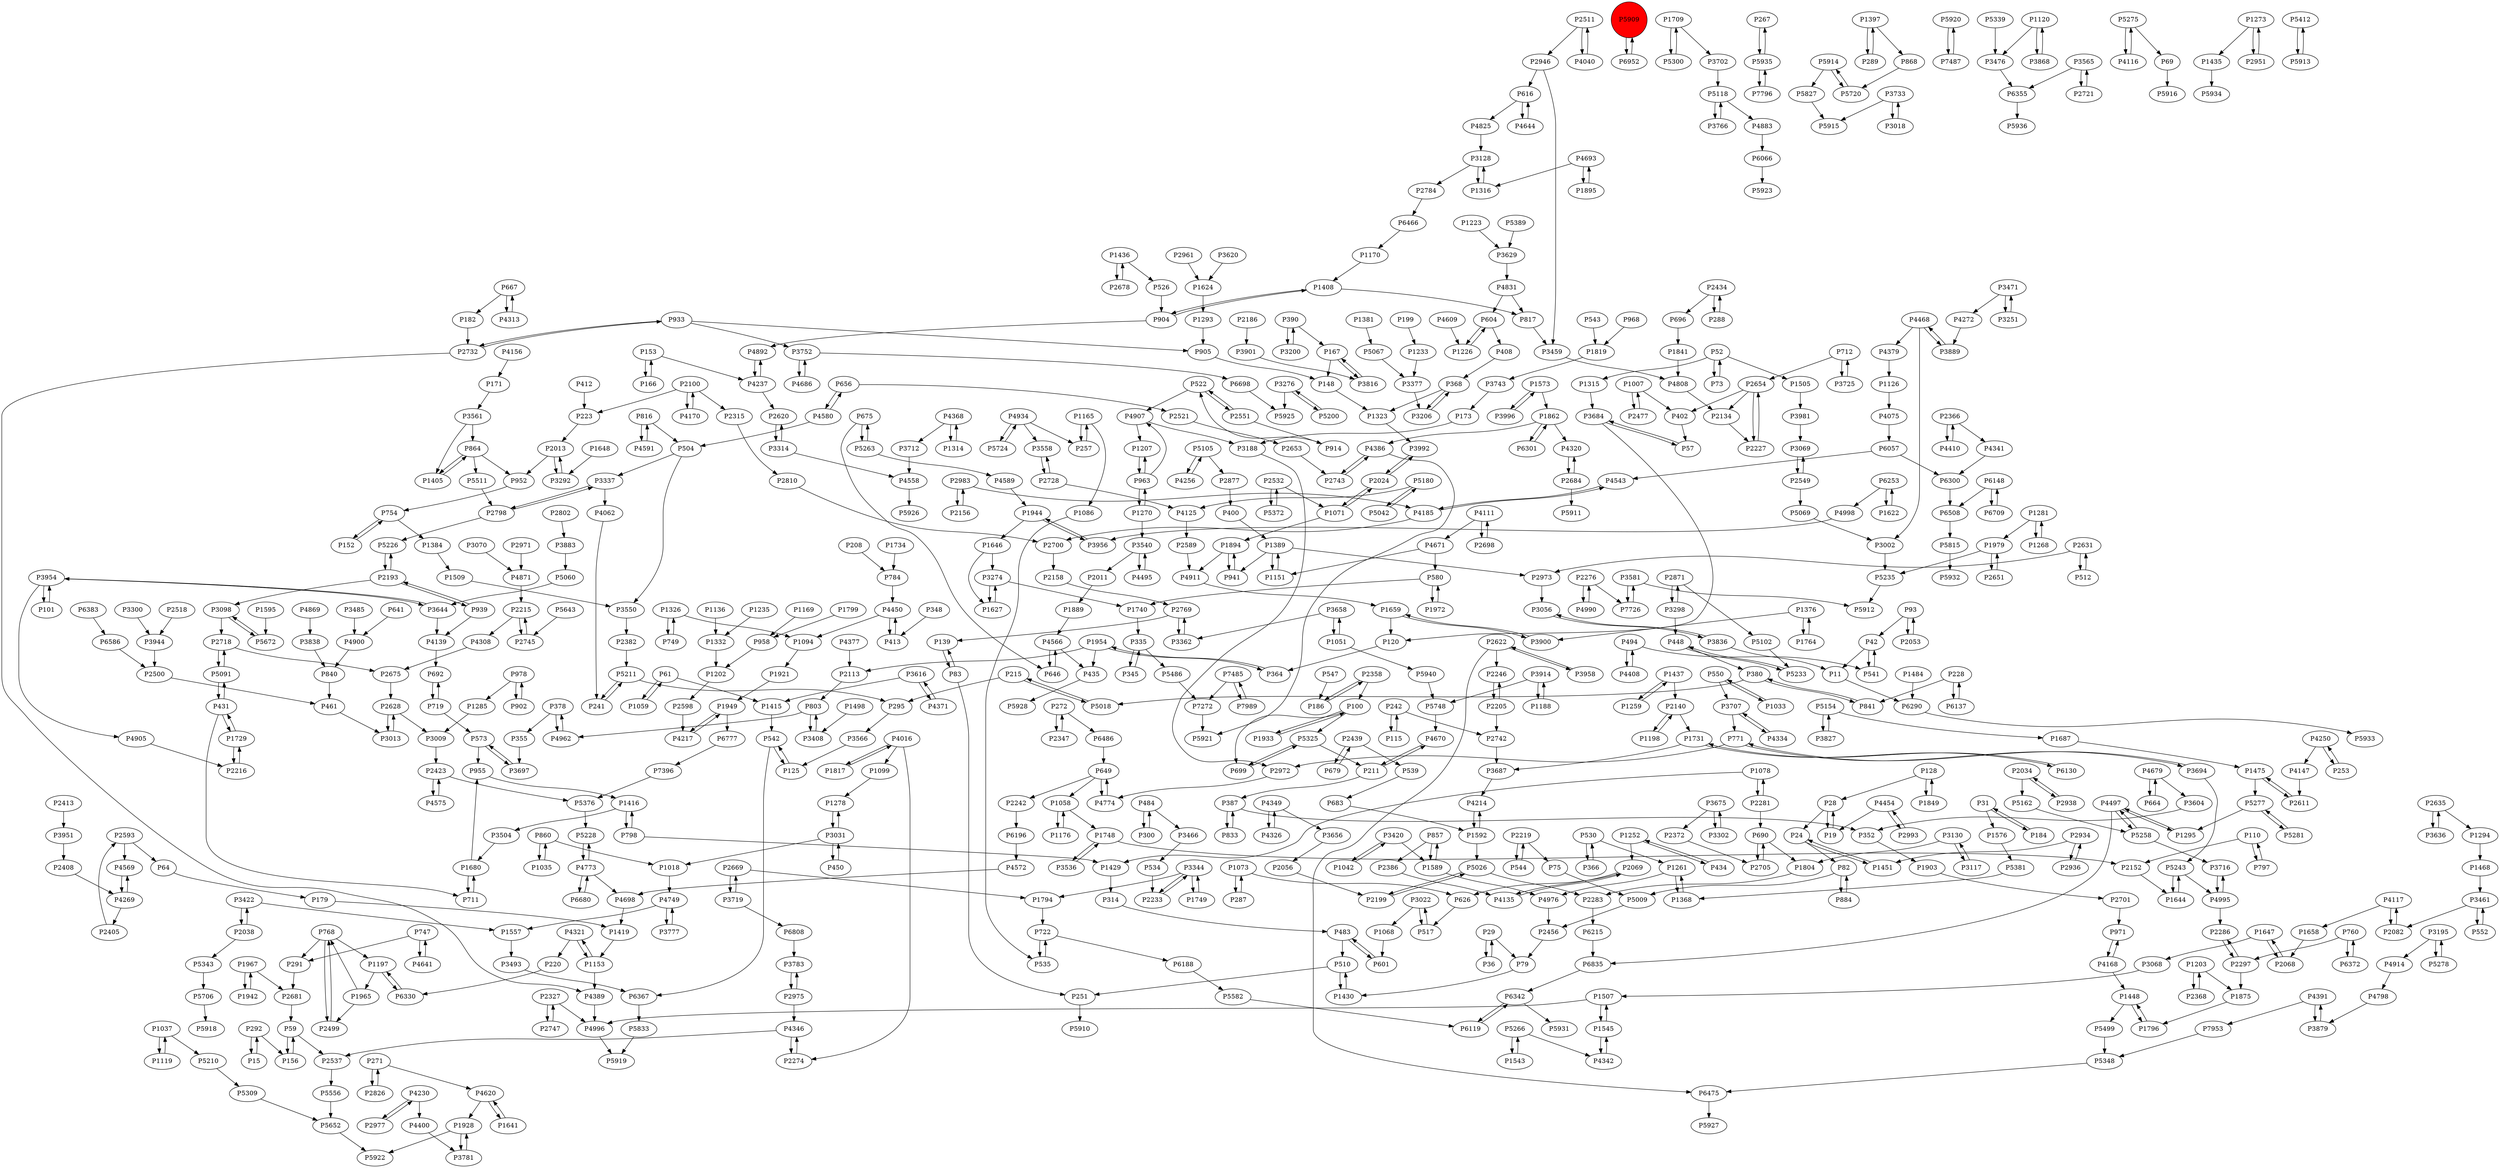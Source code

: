 digraph {
	P2537 -> P5556
	P1841 -> P4808
	P3031 -> P1278
	P6196 -> P4572
	P1498 -> P3408
	P28 -> P24
	P1921 -> P1949
	P2971 -> P4871
	P2728 -> P3558
	P3188 -> P2972
	P4389 -> P4996
	P1315 -> P3684
	P2219 -> P544
	P5909 -> P6952
	P667 -> P182
	P2358 -> P100
	P435 -> P5928
	P1037 -> P5210
	P4962 -> P378
	P2802 -> P3883
	P1709 -> P5300
	P4230 -> P2977
	P6253 -> P1622
	P2743 -> P4386
	P1007 -> P2477
	P6066 -> P5923
	P604 -> P408
	P535 -> P722
	P3031 -> P1018
	P1731 -> P3687
	P1203 -> P2368
	P3992 -> P2024
	P267 -> P5935
	P2961 -> P1624
	P3130 -> P1804
	P1819 -> P3743
	P31 -> P1576
	P504 -> P3337
	P3958 -> P2622
	P4575 -> P2423
	P3300 -> P3944
	P3195 -> P5278
	P3783 -> P2975
	P2327 -> P2747
	P939 -> P2193
	P3195 -> P4914
	P3777 -> P4749
	P816 -> P504
	P4408 -> P494
	P1646 -> P3274
	P1058 -> P1176
	P3117 -> P3130
	P5343 -> P5706
	P167 -> P148
	P604 -> P1226
	P5042 -> P5180
	P4168 -> P971
	P601 -> P483
	P3697 -> P573
	P3620 -> P1624
	P1376 -> P1764
	P3838 -> P840
	P4341 -> P6300
	P387 -> P833
	P1729 -> P2216
	P1252 -> P434
	P3702 -> P5118
	P840 -> P461
	P768 -> P1197
	P646 -> P4566
	P2654 -> P2134
	P504 -> P3550
	P1436 -> P526
	P2747 -> P2327
	P5914 -> P5827
	P1226 -> P604
	P1448 -> P5499
	P1804 -> P2283
	P4996 -> P5919
	P2297 -> P1875
	P4773 -> P4698
	P2700 -> P2158
	P5211 -> P295
	P5309 -> P5652
	P5372 -> P2532
	P5920 -> P7487
	P4313 -> P667
	P3658 -> P3362
	P3581 -> P7726
	P3716 -> P4995
	P1954 -> P364
	P5266 -> P1543
	P2871 -> P3298
	P2134 -> P2227
	P2011 -> P1889
	P4620 -> P1928
	P3707 -> P4334
	P1928 -> P3781
	P4349 -> P3656
	P5154 -> P1687
	P1059 -> P61
	P4321 -> P220
	P364 -> P1954
	P5376 -> P5228
	P6355 -> P5936
	P6330 -> P1197
	P2477 -> P1007
	P530 -> P366
	P1849 -> P128
	P3302 -> P3675
	P3362 -> P2769
	P253 -> P4250
	P534 -> P2233
	P6148 -> P6508
	P3883 -> P5060
	P816 -> P4591
	P2056 -> P2199
	P292 -> P15
	P1647 -> P3068
	P3461 -> P552
	P1687 -> P1475
	P1119 -> P1037
	P6777 -> P7396
	P2669 -> P1794
	P754 -> P1384
	P184 -> P31
	P300 -> P484
	P128 -> P28
	P1505 -> P3981
	P4237 -> P4892
	P2993 -> P4454
	P228 -> P6137
	P1389 -> P1151
	P2227 -> P2654
	P1475 -> P5277
	P1086 -> P535
	P3616 -> P4371
	P408 -> P368
	P2934 -> P2936
	P626 -> P517
	P431 -> P1729
	P4371 -> P3616
	P2705 -> P690
	P42 -> P541
	P2219 -> P75
	P4566 -> P646
	P73 -> P52
	P215 -> P5018
	P6680 -> P4773
	P1235 -> P1332
	P712 -> P2654
	P3276 -> P5200
	P719 -> P573
	P1965 -> P768
	P4125 -> P2589
	P2681 -> P59
	P1437 -> P2140
	P2382 -> P5211
	P2423 -> P5376
	P5118 -> P3766
	P5339 -> P3476
	P971 -> P4168
	P696 -> P1841
	P3504 -> P1680
	P2622 -> P6475
	P5275 -> P4116
	P5060 -> P3644
	P1416 -> P3504
	P5748 -> P4670
	P2423 -> P4575
	P3981 -> P3069
	P1153 -> P4321
	P5210 -> P5309
	P483 -> P601
	P1397 -> P289
	P3914 -> P1188
	P355 -> P3697
	P4217 -> P1949
	P3485 -> P4900
	P4995 -> P3716
	P4117 -> P2082
	P3951 -> P2408
	P5258 -> P3716
	P3274 -> P1627
	P2499 -> P768
	P4349 -> P4326
	P2532 -> P5372
	P6290 -> P5933
	P128 -> P1849
	P1509 -> P3550
	P1188 -> P3914
	P1165 -> P257
	P5258 -> P4497
	P7989 -> P7485
	P4256 -> P5105
	P3766 -> P5118
	P1153 -> P4389
	P1658 -> P2068
	P5243 -> P1644
	P1295 -> P4497
	P4230 -> P4400
	P380 -> P841
	P868 -> P5720
	P4749 -> P1557
	P179 -> P1419
	P412 -> P223
	P3540 -> P2011
	P1273 -> P1435
	P2456 -> P79
	P3644 -> P3954
	P4773 -> P6680
	P2631 -> P2973
	P6215 -> P6835
	P1018 -> P4749
	P69 -> P5916
	P4569 -> P4269
	P2549 -> P3069
	P378 -> P4962
	P4543 -> P4185
	P2511 -> P4040
	P4214 -> P1592
	P1099 -> P1278
	P1622 -> P6253
	P955 -> P1416
	P1071 -> P1894
	P2698 -> P4111
	P798 -> P1429
	P5180 -> P5042
	P4269 -> P4569
	P2038 -> P5343
	P542 -> P6367
	P4798 -> P3879
	P2732 -> P4389
	P1120 -> P3476
	P208 -> P784
	P864 -> P952
	P4686 -> P3752
	P390 -> P167
	P3130 -> P3117
	P1042 -> P3420
	P3018 -> P3733
	P59 -> P2537
	P3056 -> P3836
	P2366 -> P4341
	P5935 -> P267
	P100 -> P1933
	P215 -> P295
	P1644 -> P5243
	P860 -> P1035
	P1058 -> P1748
	P5026 -> P2199
	P784 -> P4450
	P242 -> P2742
	P6698 -> P5925
	P1764 -> P1376
	P352 -> P1903
	P251 -> P5910
	P4641 -> P747
	P4698 -> P1419
	P7726 -> P3581
	P649 -> P2242
	P2826 -> P271
	P3337 -> P2798
	P1259 -> P1437
	P1680 -> P711
	P257 -> P1165
	P3013 -> P2628
	P272 -> P6486
	P4644 -> P616
	P1862 -> P6301
	P5652 -> P5922
	P101 -> P3954
	P5278 -> P3195
	P1033 -> P550
	P75 -> P5009
	P5266 -> P4342
	P4147 -> P2611
	P2274 -> P4346
	P1397 -> P868
	P1007 -> P402
	P2631 -> P512
	P5706 -> P5918
	P52 -> P73
	P857 -> P1589
	P1316 -> P3128
	P3684 -> P120
	P2975 -> P4346
	P2798 -> P3337
	P3889 -> P4468
	P3070 -> P4871
	P4995 -> P2286
	P4139 -> P692
	P3540 -> P4495
	P904 -> P1408
	P1468 -> P3461
	P1261 -> P4976
	P860 -> P1018
	P5211 -> P241
	P1967 -> P2681
	P722 -> P6188
	P3251 -> P3471
	P1051 -> P3658
	P2975 -> P3783
	P1944 -> P1646
	P4168 -> P1448
	P884 -> P82
	P1659 -> P3900
	P5511 -> P2798
	P4497 -> P1295
	P1381 -> P5067
	P3292 -> P2013
	P978 -> P1285
	P82 -> P884
	P1419 -> P1153
	P2205 -> P2742
	P1223 -> P3629
	P573 -> P3697
	P1740 -> P335
	P541 -> P42
	P4620 -> P1641
	P3707 -> P771
	P83 -> P139
	P1875 -> P1796
	P3022 -> P1068
	P1933 -> P100
	P1573 -> P3996
	P1281 -> P1979
	P2205 -> P2246
	P2551 -> P522
	P3422 -> P2038
	P5067 -> P3377
	P4170 -> P2100
	P484 -> P3466
	P3420 -> P1042
	P4454 -> P2993
	P4831 -> P604
	P722 -> P535
	P295 -> P3566
	P4400 -> P3781
	P649 -> P1058
	P2276 -> P7726
	P156 -> P59
	P15 -> P292
	P4831 -> P817
	P271 -> P4620
	P7487 -> P5920
	P4693 -> P1895
	P3836 -> P3056
	P335 -> P5486
	P6508 -> P5815
	P4016 -> P2274
	P3558 -> P2728
	P2069 -> P626
	P2593 -> P64
	P4934 -> P3558
	P798 -> P1416
	P2946 -> P616
	P902 -> P978
	P5325 -> P699
	P1680 -> P955
	P2156 -> P2983
	P2408 -> P4269
	P760 -> P2297
	P667 -> P4313
	P649 -> P4774
	P4468 -> P3002
	P2622 -> P2246
	P2742 -> P3687
	P768 -> P291
	P1627 -> P3274
	P484 -> P300
	P580 -> P1740
	P1332 -> P1202
	P1903 -> P2701
	P1405 -> P864
	P522 -> P4907
	P771 -> P2972
	P580 -> P1972
	P841 -> P380
	P271 -> P2826
	P5091 -> P2718
	P3566 -> P125
	P5228 -> P4773
	P288 -> P2434
	P3719 -> P2669
	P904 -> P4892
	P390 -> P3200
	P5243 -> P4995
	P1576 -> P5381
	P5118 -> P4883
	P6367 -> P5833
	P2013 -> P3292
	P4749 -> P3777
	P4320 -> P2684
	P4591 -> P816
	P291 -> P2681
	P5281 -> P5277
	P4185 -> P4543
	P461 -> P3013
	P1430 -> P510
	P2810 -> P2700
	P1252 -> P2069
	P1268 -> P1281
	P2413 -> P3951
	P3536 -> P1748
	P1659 -> P120
	P1944 -> P3956
	P1165 -> P1086
	P1965 -> P2499
	P1094 -> P1921
	P2193 -> P3098
	P3314 -> P2620
	P2113 -> P803
	P2936 -> P2934
	P5105 -> P2877
	P171 -> P3561
	P61 -> P1415
	P1037 -> P1119
	P6835 -> P6342
	P2701 -> P971
	P186 -> P2358
	P963 -> P4907
	P5105 -> P4256
	P797 -> P110
	P1573 -> P1862
	P3781 -> P1928
	P2593 -> P4569
	P2611 -> P1475
	P2511 -> P2946
	P1589 -> P857
	P1078 -> P1429
	P1448 -> P1796
	P4185 -> P2700
	P5277 -> P5281
	P771 -> P3694
	P4679 -> P664
	P7485 -> P7272
	P3996 -> P1573
	P4342 -> P1545
	P2246 -> P2205
	P1796 -> P1448
	P4135 -> P2069
	P2233 -> P3344
	P5724 -> P4934
	P4609 -> P1226
	P958 -> P1202
	P4572 -> P4698
	P4558 -> P5926
	P5154 -> P3827
	P712 -> P3725
	P6486 -> P649
	P366 -> P530
	P4990 -> P2276
	P4495 -> P3540
	P3956 -> P1944
	P241 -> P5211
	P2635 -> P1294
	P2589 -> P4911
	P52 -> P1505
	P153 -> P166
	P6586 -> P2500
	P1817 -> P4016
	P4869 -> P3838
	P2215 -> P2745
	P1734 -> P784
	P4346 -> P2537
	P1261 -> P1368
	P3314 -> P4558
	P4016 -> P1099
	P1207 -> P963
	P100 -> P699
	P1197 -> P1965
	P552 -> P3461
	P512 -> P2631
	P3733 -> P5915
	P3816 -> P167
	P6372 -> P760
	P2654 -> P2227
	P3604 -> P352
	P939 -> P4139
	P2366 -> P4410
	P4391 -> P7953
	P380 -> P5018
	P550 -> P1033
	P3954 -> P3644
	P3069 -> P2549
	P3944 -> P2500
	P1270 -> P3540
	P2532 -> P1071
	P4892 -> P4237
	P2622 -> P3958
	P335 -> P345
	P82 -> P5009
	P5233 -> P448
	P6342 -> P6119
	P5277 -> P1295
	P1073 -> P287
	P5162 -> P5258
	P1202 -> P2598
	P1484 -> P6290
	P2013 -> P952
	P510 -> P251
	P5412 -> P5913
	P3752 -> P4686
	P5486 -> P7272
	P1979 -> P2651
	P4040 -> P2511
	P368 -> P3206
	P3098 -> P2718
	P3408 -> P803
	P3471 -> P4272
	P4308 -> P2675
	P3031 -> P450
	P36 -> P29
	P79 -> P1430
	P543 -> P1819
	P3274 -> P1740
	P2283 -> P6215
	P3298 -> P2871
	P2100 -> P4170
	P4934 -> P5724
	P2215 -> P4308
	P2934 -> P1451
	P3344 -> P1794
	P3879 -> P4391
	P857 -> P2386
	P292 -> P156
	P1051 -> P5940
	P5827 -> P5915
	P348 -> P413
	P963 -> P1207
	P6188 -> P5582
	P431 -> P5091
	P2653 -> P2743
	P2669 -> P3719
	P289 -> P1397
	P4774 -> P649
	P2518 -> P3944
	P1589 -> P4976
	P4116 -> P5275
	P3694 -> P5243
	P1954 -> P2113
	P616 -> P4644
	P93 -> P42
	P2034 -> P2938
	P2199 -> P5026
	P4454 -> P19
	P4566 -> P435
	P1894 -> P4911
	P1799 -> P958
	P400 -> P1389
	P1294 -> P1468
	P1437 -> P1259
	P6952 -> P5909
	P4871 -> P2215
	P2216 -> P1729
	P2598 -> P4217
	P3337 -> P4062
	P1415 -> P542
	P4334 -> P3707
	P573 -> P955
	P4976 -> P2456
	P4693 -> P1316
	P2281 -> P1078
	P2434 -> P696
	P1647 -> P2068
	P690 -> P1804
	P2053 -> P93
	P5325 -> P211
	P2651 -> P1979
	P675 -> P646
	P1748 -> P3536
	P2386 -> P4135
	P952 -> P754
	P434 -> P1252
	P2500 -> P461
	P3561 -> P1405
	P29 -> P79
	P3719 -> P6808
	P5935 -> P7796
	P2551 -> P914
	P1068 -> P601
	P817 -> P3459
	P7272 -> P5921
	P110 -> P2152
	P6383 -> P6586
	P148 -> P1323
	P100 -> P5325
	P5913 -> P5412
	P2372 -> P2705
	P4911 -> P1659
	P3022 -> P517
	P1949 -> P6777
	P2973 -> P3056
	P905 -> P148
	P3298 -> P448
	P2871 -> P5102
	P4377 -> P2113
	P3616 -> P1415
	P4237 -> P2620
	P2439 -> P679
	P1170 -> P1408
	P2038 -> P3422
	P933 -> P2732
	P2024 -> P3992
	P5226 -> P2193
	P2718 -> P5091
	P3954 -> P101
	P4900 -> P840
	P11 -> P6290
	P2938 -> P2034
	P4998 -> P3956
	P1326 -> P1094
	P2193 -> P939
	P7953 -> P5348
	P1543 -> P5266
	P530 -> P1261
	P1595 -> P5672
	P2983 -> P4185
	P3128 -> P1316
	P522 -> P2551
	P1451 -> P24
	P1326 -> P749
	P6466 -> P1170
	P1126 -> P4075
	P1176 -> P1058
	P28 -> P19
	P402 -> P57
	P4468 -> P4379
	P3420 -> P1589
	P3476 -> P6355
	P4589 -> P1944
	P1545 -> P4342
	P3868 -> P1120
	P4111 -> P2698
	P220 -> P6330
	P61 -> P1059
	P3954 -> P4905
	P1942 -> P1967
	P6300 -> P6508
	P1949 -> P4217
	P5381 -> P1368
	P2769 -> P139
	P314 -> P483
	P24 -> P1451
	P683 -> P1592
	P1408 -> P904
	P3914 -> P5748
	P1368 -> P1261
	P5026 -> P2283
	P1416 -> P798
	P19 -> P28
	P2951 -> P1273
	P5582 -> P6119
	P4368 -> P3712
	P6342 -> P5931
	P2620 -> P3314
	P199 -> P1233
	P3733 -> P3018
	P7796 -> P5935
	P768 -> P2499
	P5914 -> P5720
	P1293 -> P905
	P1198 -> P2140
	P2034 -> P5162
	P616 -> P4825
	P83 -> P251
	P4580 -> P504
	P526 -> P904
	P5348 -> P6475
	P7396 -> P5376
	P153 -> P4237
	P448 -> P5233
	P3466 -> P534
	P2798 -> P5226
	P59 -> P156
	P3002 -> P5235
	P1862 -> P4320
	P1624 -> P1293
	P152 -> P754
	P6148 -> P6709
	P2769 -> P3362
	P3377 -> P3206
	P3743 -> P173
	P1557 -> P3493
	P4773 -> P5228
	P4250 -> P4147
	P1197 -> P6330
	P3675 -> P3302
	P2635 -> P3636
	P4450 -> P413
	P2405 -> P2593
	P1475 -> P2611
	P2158 -> P2769
	P3581 -> P5912
	P4326 -> P4349
	P1749 -> P3344
	P3459 -> P4808
	P1136 -> P1332
	P5200 -> P3276
	P1436 -> P2678
	P3658 -> P1051
	P3471 -> P3251
	P4905 -> P2216
	P1389 -> P2973
	P864 -> P5511
	P2684 -> P4320
	P1954 -> P435
	P2082 -> P4117
	P211 -> P387
	P3687 -> P4214
	P6119 -> P6342
	P2358 -> P186
	P864 -> P1405
	P2286 -> P2297
	P6475 -> P5927
	P2877 -> P400
	P692 -> P719
	P656 -> P4580
	P544 -> P2219
	P4272 -> P3889
	P760 -> P6372
	P4907 -> P1207
	P5263 -> P4589
	P494 -> P541
	P1646 -> P1627
	P510 -> P1430
	P1592 -> P4214
	P3200 -> P390
	P1928 -> P5922
	P167 -> P3816
	P4825 -> P3128
	P3422 -> P1557
	P3827 -> P5154
	P3694 -> P771
	P4379 -> P1126
	P5643 -> P2745
	P4883 -> P6066
	P1169 -> P958
	P387 -> P352
	P242 -> P115
	P1889 -> P4566
	P368 -> P1323
	P2983 -> P2156
	P2024 -> P1071
	P4670 -> P211
	P5102 -> P5233
	P4368 -> P1314
	P4391 -> P3879
	P5018 -> P215
	P2140 -> P1198
	P1408 -> P817
	P2972 -> P4774
	P3636 -> P2635
	P287 -> P1073
	P4062 -> P241
	P139 -> P83
	P1285 -> P3009
	P4468 -> P3889
	P1384 -> P1509
	P656 -> P2521
	P6808 -> P3783
	P3901 -> P3816
	P3644 -> P4139
	P4679 -> P3604
	P4808 -> P2134
	P1545 -> P1507
	P914 -> P522
	P110 -> P797
	P1731 -> P6130
	P3675 -> P2372
	P2100 -> P2315
	P1507 -> P4996
	P542 -> P125
	P431 -> P711
	P690 -> P2705
	P1233 -> P3377
	P3836 -> P11
	P675 -> P5263
	P4497 -> P6835
	P5389 -> P3629
	P2242 -> P6196
	P539 -> P683
	P7485 -> P7989
	P1314 -> P4368
	P5720 -> P5914
	P1592 -> P5026
	P4580 -> P656
	P833 -> P387
	P1323 -> P3992
	P228 -> P841
	P1270 -> P963
	P4671 -> P1151
	P2100 -> P223
	P3068 -> P1507
	P749 -> P1326
	P2721 -> P3565
	P6130 -> P1731
	P1648 -> P3292
	P5263 -> P675
	P4907 -> P3188
	P2732 -> P933
	P754 -> P152
	P5833 -> P5919
	P4934 -> P257
	P3276 -> P5925
	P699 -> P5325
	P1281 -> P1268
	P3461 -> P2082
	P42 -> P11
	P5009 -> P2456
	P978 -> P902
	P1120 -> P3868
	P3900 -> P1659
	P4016 -> P1817
	P2439 -> P539
	P547 -> P186
	P3565 -> P2721
	P1151 -> P1389
	P3206 -> P368
	P173 -> P3188
	P1709 -> P3702
	P1071 -> P2024
	P5091 -> P431
	P6301 -> P1862
	P2193 -> P5226
	P2784 -> P6466
	P3128 -> P2784
	P6253 -> P4998
	P3009 -> P2423
	P4410 -> P2366
	P4671 -> P580
	P2628 -> P3013
	P2068 -> P1647
	P803 -> P3408
	P5235 -> P5912
	P483 -> P510
	P1641 -> P4620
	P6709 -> P6148
	P4346 -> P2274
	P3344 -> P2233
	P968 -> P1819
	P2521 -> P2653
	P747 -> P291
	P1278 -> P3031
	P1794 -> P722
	P2368 -> P1203
	P52 -> P1315
	P120 -> P364
	P272 -> P2347
	P4250 -> P253
	P64 -> P179
	P1894 -> P941
	P1273 -> P2951
	P803 -> P4962
	P31 -> P184
	P4111 -> P4671
	P933 -> P905
	P345 -> P335
	P4386 -> P2743
	P2347 -> P272
	P378 -> P355
	P57 -> P3684
	P1895 -> P4693
	P182 -> P2732
	P4450 -> P1094
	P450 -> P3031
	P3684 -> P57
	P2977 -> P4230
	P4321 -> P1153
	P494 -> P4408
	P3712 -> P4558
	P24 -> P82
	P1203 -> P1875
	P719 -> P692
	P3561 -> P864
	P4117 -> P1658
	P2434 -> P288
	P5499 -> P5348
	P4386 -> P5921
	P115 -> P242
	P1862 -> P4386
	P3344 -> P1749
	P2654 -> P402
	P2946 -> P3459
	P3725 -> P712
	P2152 -> P1644
	P6137 -> P228
	P3493 -> P6367
	P2745 -> P2215
	P166 -> P153
	P3098 -> P5672
	P4269 -> P2405
	P125 -> P542
	P5069 -> P3002
	P3550 -> P2382
	P4075 -> P6057
	P4497 -> P5258
	P1729 -> P431
	P517 -> P3022
	P3752 -> P6698
	P4156 -> P171
	P2140 -> P1731
	P679 -> P2439
	P1389 -> P941
	P2728 -> P4125
	P5940 -> P5748
	P6057 -> P6300
	P2718 -> P2675
	P933 -> P3752
	P2684 -> P5911
	P1435 -> P5934
	P1979 -> P5235
	P1507 -> P1545
	P5300 -> P1709
	P2276 -> P4990
	P3629 -> P4831
	P3656 -> P2056
	P550 -> P3707
	P1035 -> P860
	P711 -> P1680
	P3565 -> P6355
	P747 -> P4641
	P448 -> P380
	P2675 -> P2628
	P2186 -> P3901
	P1078 -> P2281
	P1429 -> P314
	P2069 -> P4135
	P413 -> P4450
	P1972 -> P580
	P2315 -> P2810
	P5180 -> P4125
	P2327 -> P4996
	P664 -> P4679
	P2678 -> P1436
	P641 -> P4900
	P1376 -> P3900
	P223 -> P2013
	P963 -> P1270
	P5275 -> P69
	P2281 -> P690
	P93 -> P2053
	P1967 -> P1942
	P941 -> P1894
	P1073 -> P626
	P6057 -> P4543
	P211 -> P4670
	P1748 -> P2152
	P29 -> P36
	P5672 -> P3098
	P2628 -> P3009
	P5556 -> P5652
	P5815 -> P5932
	P4914 -> P4798
	P2549 -> P5069
	P2297 -> P2286
	P5909 [shape=circle]
	P5909 [style=filled]
	P5909 [fillcolor=red]
}